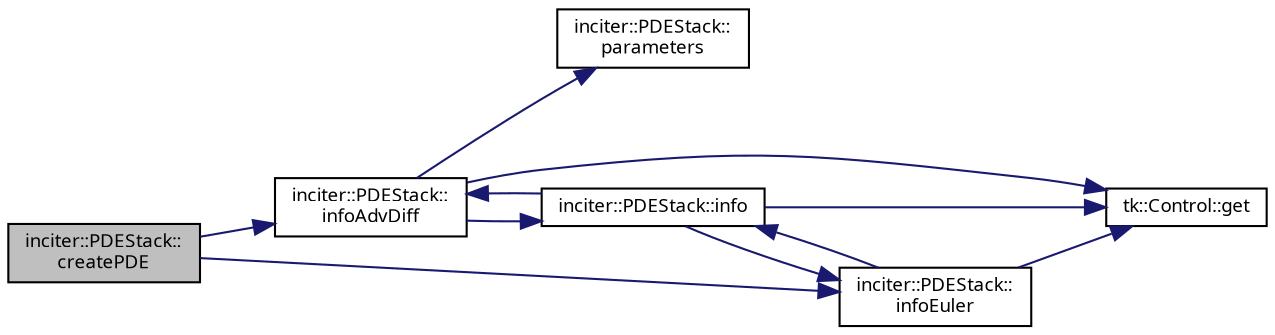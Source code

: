 digraph "inciter::PDEStack::createPDE"
{
 // INTERACTIVE_SVG=YES
  bgcolor="transparent";
  edge [fontname="sans-serif",fontsize="9",labelfontname="sans-serif",labelfontsize="9"];
  node [fontname="sans-serif",fontsize="9",shape=record];
  rankdir="LR";
  Node1 [label="inciter::PDEStack::\lcreatePDE",height=0.2,width=0.4,color="black", fillcolor="grey75", style="filled", fontcolor="black"];
  Node1 -> Node2 [color="midnightblue",fontsize="9",style="solid",fontname="sans-serif"];
  Node2 [label="inciter::PDEStack::\linfoAdvDiff",height=0.2,width=0.4,color="black",URL="$classinciter_1_1_p_d_e_stack.html#a0437ab55023bf51c886ba16979298c10",tooltip="Get information on the advection-diffusion PDE. "];
  Node2 -> Node3 [color="midnightblue",fontsize="9",style="solid",fontname="sans-serif"];
  Node3 [label="inciter::PDEStack::info",height=0.2,width=0.4,color="black",URL="$classinciter_1_1_p_d_e_stack.html#a30244a3664fe45f36a20da6abec53719",tooltip="Return info on selected partial differential equations. "];
  Node3 -> Node4 [color="midnightblue",fontsize="9",style="solid",fontname="sans-serif"];
  Node4 [label="tk::Control::get",height=0.2,width=0.4,color="black",URL="$classtk_1_1_control.html#a85c14acef1b9de96946fcf2ab7c08721",tooltip="Const-ref accessor to single element at 1st level. "];
  Node3 -> Node2 [color="midnightblue",fontsize="9",style="solid",fontname="sans-serif"];
  Node3 -> Node5 [color="midnightblue",fontsize="9",style="solid",fontname="sans-serif"];
  Node5 [label="inciter::PDEStack::\linfoEuler",height=0.2,width=0.4,color="black",URL="$classinciter_1_1_p_d_e_stack.html#a68a6203557a610ca832eccc602b06228",tooltip="Get information on the Euler PDE. "];
  Node5 -> Node3 [color="midnightblue",fontsize="9",style="solid",fontname="sans-serif"];
  Node5 -> Node4 [color="midnightblue",fontsize="9",style="solid",fontname="sans-serif"];
  Node2 -> Node4 [color="midnightblue",fontsize="9",style="solid",fontname="sans-serif"];
  Node2 -> Node6 [color="midnightblue",fontsize="9",style="solid",fontname="sans-serif"];
  Node6 [label="inciter::PDEStack::\lparameters",height=0.2,width=0.4,color="black",URL="$classinciter_1_1_p_d_e_stack.html#a97632a246ee4bc6897593ab5ab2c8ff4",tooltip="Convert and return values from vector as string. "];
  Node1 -> Node5 [color="midnightblue",fontsize="9",style="solid",fontname="sans-serif"];
}
